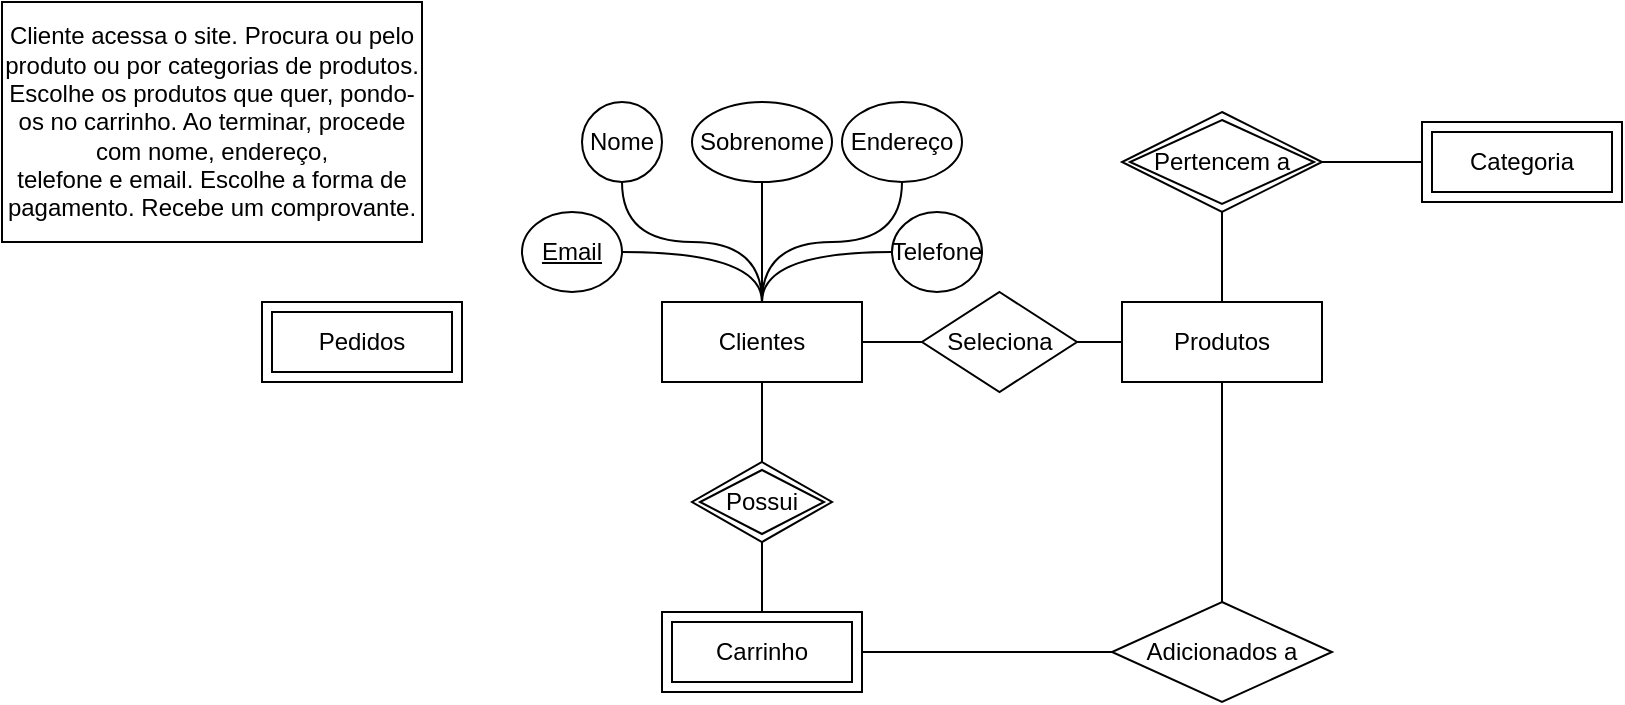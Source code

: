 <mxfile version="21.7.4" type="github">
  <diagram name="Página-1" id="jl7oYXIyc0JNOiI-bhLO">
    <mxGraphModel dx="1195" dy="632" grid="1" gridSize="10" guides="1" tooltips="1" connect="1" arrows="1" fold="1" page="1" pageScale="1" pageWidth="827" pageHeight="1169" math="0" shadow="0">
      <root>
        <mxCell id="0" />
        <mxCell id="1" parent="0" />
        <mxCell id="uyqaKJJ1rg2idtQFTrgF-23" style="edgeStyle=orthogonalEdgeStyle;rounded=0;orthogonalLoop=1;jettySize=auto;html=1;entryX=0.5;entryY=1;entryDx=0;entryDy=0;curved=1;endArrow=none;endFill=0;" edge="1" parent="1" source="uyqaKJJ1rg2idtQFTrgF-8" target="uyqaKJJ1rg2idtQFTrgF-15">
          <mxGeometry relative="1" as="geometry" />
        </mxCell>
        <mxCell id="uyqaKJJ1rg2idtQFTrgF-24" style="edgeStyle=orthogonalEdgeStyle;rounded=0;orthogonalLoop=1;jettySize=auto;html=1;entryX=0.5;entryY=1;entryDx=0;entryDy=0;curved=1;endArrow=none;endFill=0;" edge="1" parent="1" source="uyqaKJJ1rg2idtQFTrgF-8" target="uyqaKJJ1rg2idtQFTrgF-14">
          <mxGeometry relative="1" as="geometry" />
        </mxCell>
        <mxCell id="uyqaKJJ1rg2idtQFTrgF-25" style="edgeStyle=orthogonalEdgeStyle;rounded=0;orthogonalLoop=1;jettySize=auto;html=1;entryX=0;entryY=0.5;entryDx=0;entryDy=0;curved=1;endArrow=none;endFill=0;exitX=0.5;exitY=0;exitDx=0;exitDy=0;" edge="1" parent="1" source="uyqaKJJ1rg2idtQFTrgF-8" target="uyqaKJJ1rg2idtQFTrgF-19">
          <mxGeometry relative="1" as="geometry" />
        </mxCell>
        <mxCell id="uyqaKJJ1rg2idtQFTrgF-26" style="edgeStyle=orthogonalEdgeStyle;rounded=0;orthogonalLoop=1;jettySize=auto;html=1;entryX=0.5;entryY=1;entryDx=0;entryDy=0;curved=1;endArrow=none;endFill=0;" edge="1" parent="1" source="uyqaKJJ1rg2idtQFTrgF-8" target="uyqaKJJ1rg2idtQFTrgF-16">
          <mxGeometry relative="1" as="geometry" />
        </mxCell>
        <mxCell id="uyqaKJJ1rg2idtQFTrgF-28" style="edgeStyle=orthogonalEdgeStyle;rounded=0;orthogonalLoop=1;jettySize=auto;html=1;entryX=0;entryY=0.5;entryDx=0;entryDy=0;endArrow=none;endFill=0;" edge="1" parent="1" source="uyqaKJJ1rg2idtQFTrgF-8" target="uyqaKJJ1rg2idtQFTrgF-27">
          <mxGeometry relative="1" as="geometry" />
        </mxCell>
        <mxCell id="uyqaKJJ1rg2idtQFTrgF-8" value="Clientes" style="whiteSpace=wrap;html=1;align=center;" vertex="1" parent="1">
          <mxGeometry x="330" y="150" width="100" height="40" as="geometry" />
        </mxCell>
        <mxCell id="uyqaKJJ1rg2idtQFTrgF-31" value="" style="edgeStyle=orthogonalEdgeStyle;rounded=0;orthogonalLoop=1;jettySize=auto;html=1;endArrow=none;endFill=0;" edge="1" parent="1" source="uyqaKJJ1rg2idtQFTrgF-10" target="uyqaKJJ1rg2idtQFTrgF-30">
          <mxGeometry relative="1" as="geometry" />
        </mxCell>
        <mxCell id="uyqaKJJ1rg2idtQFTrgF-10" value="Produtos" style="whiteSpace=wrap;html=1;align=center;" vertex="1" parent="1">
          <mxGeometry x="560" y="150" width="100" height="40" as="geometry" />
        </mxCell>
        <mxCell id="uyqaKJJ1rg2idtQFTrgF-14" value="Nome" style="ellipse;whiteSpace=wrap;html=1;align=center;" vertex="1" parent="1">
          <mxGeometry x="290" y="50" width="40" height="40" as="geometry" />
        </mxCell>
        <mxCell id="uyqaKJJ1rg2idtQFTrgF-15" value="Sobrenome" style="ellipse;whiteSpace=wrap;html=1;align=center;" vertex="1" parent="1">
          <mxGeometry x="345" y="50" width="70" height="40" as="geometry" />
        </mxCell>
        <mxCell id="uyqaKJJ1rg2idtQFTrgF-16" value="Endereço" style="ellipse;whiteSpace=wrap;html=1;align=center;" vertex="1" parent="1">
          <mxGeometry x="420" y="50" width="60" height="40" as="geometry" />
        </mxCell>
        <mxCell id="uyqaKJJ1rg2idtQFTrgF-19" value="Telefone" style="ellipse;whiteSpace=wrap;html=1;align=center;" vertex="1" parent="1">
          <mxGeometry x="445" y="105" width="45" height="40" as="geometry" />
        </mxCell>
        <mxCell id="uyqaKJJ1rg2idtQFTrgF-29" style="edgeStyle=orthogonalEdgeStyle;rounded=0;orthogonalLoop=1;jettySize=auto;html=1;endArrow=none;endFill=0;" edge="1" parent="1" source="uyqaKJJ1rg2idtQFTrgF-27" target="uyqaKJJ1rg2idtQFTrgF-10">
          <mxGeometry relative="1" as="geometry" />
        </mxCell>
        <mxCell id="uyqaKJJ1rg2idtQFTrgF-27" value="Seleciona" style="shape=rhombus;perimeter=rhombusPerimeter;whiteSpace=wrap;html=1;align=center;" vertex="1" parent="1">
          <mxGeometry x="460" y="145" width="77.5" height="50" as="geometry" />
        </mxCell>
        <mxCell id="uyqaKJJ1rg2idtQFTrgF-32" value="" style="edgeStyle=orthogonalEdgeStyle;rounded=0;orthogonalLoop=1;jettySize=auto;html=1;endArrow=none;endFill=0;entryX=1;entryY=0.5;entryDx=0;entryDy=0;" edge="1" parent="1" source="uyqaKJJ1rg2idtQFTrgF-30" target="uyqaKJJ1rg2idtQFTrgF-34">
          <mxGeometry relative="1" as="geometry">
            <mxPoint x="430" y="325" as="targetPoint" />
          </mxGeometry>
        </mxCell>
        <mxCell id="uyqaKJJ1rg2idtQFTrgF-30" value="Adicionados a" style="shape=rhombus;perimeter=rhombusPerimeter;whiteSpace=wrap;html=1;align=center;" vertex="1" parent="1">
          <mxGeometry x="555" y="300" width="110" height="50" as="geometry" />
        </mxCell>
        <mxCell id="uyqaKJJ1rg2idtQFTrgF-35" value="" style="edgeStyle=orthogonalEdgeStyle;rounded=0;orthogonalLoop=1;jettySize=auto;html=1;endArrow=none;endFill=0;" edge="1" parent="1" source="uyqaKJJ1rg2idtQFTrgF-33" target="uyqaKJJ1rg2idtQFTrgF-34">
          <mxGeometry relative="1" as="geometry" />
        </mxCell>
        <mxCell id="uyqaKJJ1rg2idtQFTrgF-36" value="" style="edgeStyle=orthogonalEdgeStyle;rounded=0;orthogonalLoop=1;jettySize=auto;html=1;endArrow=none;endFill=0;" edge="1" parent="1" source="uyqaKJJ1rg2idtQFTrgF-33" target="uyqaKJJ1rg2idtQFTrgF-8">
          <mxGeometry relative="1" as="geometry" />
        </mxCell>
        <mxCell id="uyqaKJJ1rg2idtQFTrgF-33" value="Possui" style="shape=rhombus;double=1;perimeter=rhombusPerimeter;whiteSpace=wrap;html=1;align=center;" vertex="1" parent="1">
          <mxGeometry x="345" y="230" width="70" height="40" as="geometry" />
        </mxCell>
        <mxCell id="uyqaKJJ1rg2idtQFTrgF-34" value="Carrinho" style="shape=ext;margin=3;double=1;whiteSpace=wrap;html=1;align=center;" vertex="1" parent="1">
          <mxGeometry x="330" y="305" width="100" height="40" as="geometry" />
        </mxCell>
        <mxCell id="uyqaKJJ1rg2idtQFTrgF-37" value="Pedidos" style="shape=ext;margin=3;double=1;whiteSpace=wrap;html=1;align=center;" vertex="1" parent="1">
          <mxGeometry x="130" y="150" width="100" height="40" as="geometry" />
        </mxCell>
        <mxCell id="uyqaKJJ1rg2idtQFTrgF-38" value="&lt;div&gt;Cliente acessa o site. Procura ou pelo produto ou por categorias de produtos. Escolhe os produtos que quer, pondo-os no carrinho. Ao terminar, procede com nome, endereço,&lt;/div&gt;&lt;div&gt;telefone e email. Escolhe a forma de pagamento. Recebe um comprovante.&lt;/div&gt;" style="rounded=0;whiteSpace=wrap;html=1;" vertex="1" parent="1">
          <mxGeometry width="210" height="120" as="geometry" />
        </mxCell>
        <mxCell id="uyqaKJJ1rg2idtQFTrgF-40" style="edgeStyle=orthogonalEdgeStyle;rounded=0;orthogonalLoop=1;jettySize=auto;html=1;curved=1;endArrow=none;endFill=0;" edge="1" parent="1" source="uyqaKJJ1rg2idtQFTrgF-39" target="uyqaKJJ1rg2idtQFTrgF-8">
          <mxGeometry relative="1" as="geometry" />
        </mxCell>
        <mxCell id="uyqaKJJ1rg2idtQFTrgF-39" value="Email" style="ellipse;whiteSpace=wrap;html=1;align=center;fontStyle=4;" vertex="1" parent="1">
          <mxGeometry x="260" y="105" width="50" height="40" as="geometry" />
        </mxCell>
        <mxCell id="uyqaKJJ1rg2idtQFTrgF-41" value="Categoria" style="shape=ext;margin=3;double=1;whiteSpace=wrap;html=1;align=center;" vertex="1" parent="1">
          <mxGeometry x="710" y="60" width="100" height="40" as="geometry" />
        </mxCell>
        <mxCell id="uyqaKJJ1rg2idtQFTrgF-43" value="" style="edgeStyle=orthogonalEdgeStyle;rounded=0;orthogonalLoop=1;jettySize=auto;html=1;endArrow=none;endFill=0;" edge="1" parent="1" source="uyqaKJJ1rg2idtQFTrgF-42" target="uyqaKJJ1rg2idtQFTrgF-10">
          <mxGeometry relative="1" as="geometry" />
        </mxCell>
        <mxCell id="uyqaKJJ1rg2idtQFTrgF-44" value="" style="edgeStyle=orthogonalEdgeStyle;rounded=0;orthogonalLoop=1;jettySize=auto;html=1;endArrow=none;endFill=0;" edge="1" parent="1" source="uyqaKJJ1rg2idtQFTrgF-42" target="uyqaKJJ1rg2idtQFTrgF-41">
          <mxGeometry relative="1" as="geometry" />
        </mxCell>
        <mxCell id="uyqaKJJ1rg2idtQFTrgF-42" value="Pertencem a" style="shape=rhombus;double=1;perimeter=rhombusPerimeter;whiteSpace=wrap;html=1;align=center;" vertex="1" parent="1">
          <mxGeometry x="560" y="55" width="100" height="50" as="geometry" />
        </mxCell>
      </root>
    </mxGraphModel>
  </diagram>
</mxfile>
